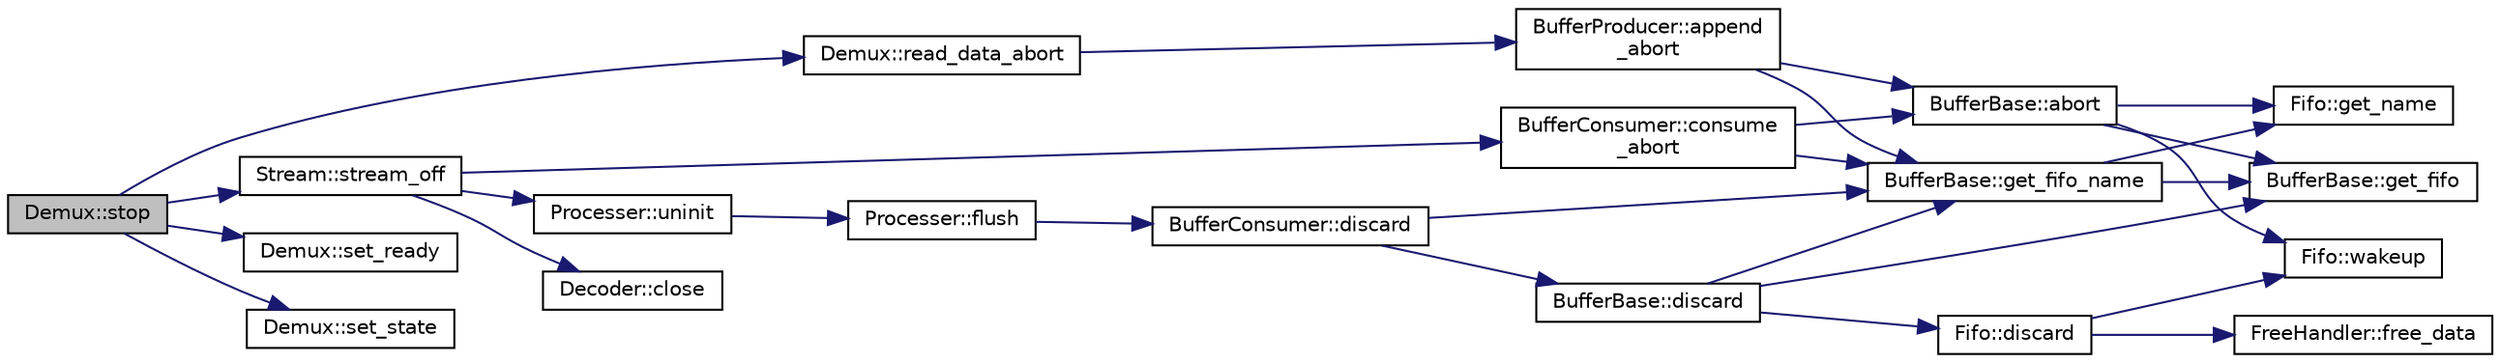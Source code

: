 digraph "Demux::stop"
{
 // LATEX_PDF_SIZE
  edge [fontname="Helvetica",fontsize="10",labelfontname="Helvetica",labelfontsize="10"];
  node [fontname="Helvetica",fontsize="10",shape=record];
  rankdir="LR";
  Node1 [label="Demux::stop",height=0.2,width=0.4,color="black", fillcolor="grey75", style="filled", fontcolor="black",tooltip=" "];
  Node1 -> Node2 [color="midnightblue",fontsize="10",style="solid",fontname="Helvetica"];
  Node2 [label="Demux::read_data_abort",height=0.2,width=0.4,color="black", fillcolor="white", style="filled",URL="$class_demux.html#ac13e149abf0296c815710958ca1fc36a",tooltip=" "];
  Node2 -> Node3 [color="midnightblue",fontsize="10",style="solid",fontname="Helvetica"];
  Node3 [label="BufferProducer::append\l_abort",height=0.2,width=0.4,color="black", fillcolor="white", style="filled",URL="$class_buffer_producer.html#a18ae4d4c929e18049aed4f122da5e431",tooltip=" "];
  Node3 -> Node4 [color="midnightblue",fontsize="10",style="solid",fontname="Helvetica"];
  Node4 [label="BufferBase::abort",height=0.2,width=0.4,color="black", fillcolor="white", style="filled",URL="$class_buffer_base.html#a851b22de6f6f587c912ebd54f77110e9",tooltip=" "];
  Node4 -> Node5 [color="midnightblue",fontsize="10",style="solid",fontname="Helvetica"];
  Node5 [label="BufferBase::get_fifo",height=0.2,width=0.4,color="black", fillcolor="white", style="filled",URL="$class_buffer_base.html#aad84b9690026b9da88d76d276b47470d",tooltip=" "];
  Node4 -> Node6 [color="midnightblue",fontsize="10",style="solid",fontname="Helvetica"];
  Node6 [label="Fifo::get_name",height=0.2,width=0.4,color="black", fillcolor="white", style="filled",URL="$class_fifo.html#a8d1a5745a600502cd67bfc642a2b1eb6",tooltip=" "];
  Node4 -> Node7 [color="midnightblue",fontsize="10",style="solid",fontname="Helvetica"];
  Node7 [label="Fifo::wakeup",height=0.2,width=0.4,color="black", fillcolor="white", style="filled",URL="$class_fifo.html#a66c5afd32d254833776d8229bd0b2965",tooltip=" "];
  Node3 -> Node8 [color="midnightblue",fontsize="10",style="solid",fontname="Helvetica"];
  Node8 [label="BufferBase::get_fifo_name",height=0.2,width=0.4,color="black", fillcolor="white", style="filled",URL="$class_buffer_base.html#a801e2e43bb032c4b455f4b18a224e838",tooltip=" "];
  Node8 -> Node5 [color="midnightblue",fontsize="10",style="solid",fontname="Helvetica"];
  Node8 -> Node6 [color="midnightblue",fontsize="10",style="solid",fontname="Helvetica"];
  Node1 -> Node9 [color="midnightblue",fontsize="10",style="solid",fontname="Helvetica"];
  Node9 [label="Demux::set_ready",height=0.2,width=0.4,color="black", fillcolor="white", style="filled",URL="$class_demux.html#a8392895e1eab7e3d1b6697bbc72141a4",tooltip=" "];
  Node1 -> Node10 [color="midnightblue",fontsize="10",style="solid",fontname="Helvetica"];
  Node10 [label="Demux::set_state",height=0.2,width=0.4,color="black", fillcolor="white", style="filled",URL="$class_demux.html#a5813d0c8b87aa457e09233dba0de4a3f",tooltip=" "];
  Node1 -> Node11 [color="midnightblue",fontsize="10",style="solid",fontname="Helvetica"];
  Node11 [label="Stream::stream_off",height=0.2,width=0.4,color="black", fillcolor="white", style="filled",URL="$class_stream.html#acbcd02a56b926b833184965fb245dd4f",tooltip=" "];
  Node11 -> Node12 [color="midnightblue",fontsize="10",style="solid",fontname="Helvetica"];
  Node12 [label="Decoder::close",height=0.2,width=0.4,color="black", fillcolor="white", style="filled",URL="$class_decoder.html#ae01773dd0b71251bf8046efda189f738",tooltip=" "];
  Node11 -> Node13 [color="midnightblue",fontsize="10",style="solid",fontname="Helvetica"];
  Node13 [label="BufferConsumer::consume\l_abort",height=0.2,width=0.4,color="black", fillcolor="white", style="filled",URL="$class_buffer_consumer.html#a5f1cf755856843e892f40bdcdbdc5b0f",tooltip=" "];
  Node13 -> Node4 [color="midnightblue",fontsize="10",style="solid",fontname="Helvetica"];
  Node13 -> Node8 [color="midnightblue",fontsize="10",style="solid",fontname="Helvetica"];
  Node11 -> Node14 [color="midnightblue",fontsize="10",style="solid",fontname="Helvetica"];
  Node14 [label="Processer::uninit",height=0.2,width=0.4,color="black", fillcolor="white", style="filled",URL="$class_processer.html#adc8da48ec64e1666e19abf952d964698",tooltip=" "];
  Node14 -> Node15 [color="midnightblue",fontsize="10",style="solid",fontname="Helvetica"];
  Node15 [label="Processer::flush",height=0.2,width=0.4,color="black", fillcolor="white", style="filled",URL="$class_processer.html#a7250f01dd404dbd825f5820f7f06966d",tooltip=" "];
  Node15 -> Node16 [color="midnightblue",fontsize="10",style="solid",fontname="Helvetica"];
  Node16 [label="BufferConsumer::discard",height=0.2,width=0.4,color="black", fillcolor="white", style="filled",URL="$class_buffer_consumer.html#a6d48beb5f7d243a49079e4b0fb85b653",tooltip=" "];
  Node16 -> Node17 [color="midnightblue",fontsize="10",style="solid",fontname="Helvetica"];
  Node17 [label="BufferBase::discard",height=0.2,width=0.4,color="black", fillcolor="white", style="filled",URL="$class_buffer_base.html#acdf2985c9ec07d9b27ac3078c1439307",tooltip=" "];
  Node17 -> Node18 [color="midnightblue",fontsize="10",style="solid",fontname="Helvetica"];
  Node18 [label="Fifo::discard",height=0.2,width=0.4,color="black", fillcolor="white", style="filled",URL="$class_fifo.html#aaf0b3a62abbb4dc572a03837dbc4c239",tooltip=" "];
  Node18 -> Node19 [color="midnightblue",fontsize="10",style="solid",fontname="Helvetica"];
  Node19 [label="FreeHandler::free_data",height=0.2,width=0.4,color="black", fillcolor="white", style="filled",URL="$class_free_handler.html#a15544d3026fdca95f0cfbae1a7408bf1",tooltip=" "];
  Node18 -> Node7 [color="midnightblue",fontsize="10",style="solid",fontname="Helvetica"];
  Node17 -> Node5 [color="midnightblue",fontsize="10",style="solid",fontname="Helvetica"];
  Node17 -> Node8 [color="midnightblue",fontsize="10",style="solid",fontname="Helvetica"];
  Node16 -> Node8 [color="midnightblue",fontsize="10",style="solid",fontname="Helvetica"];
}
